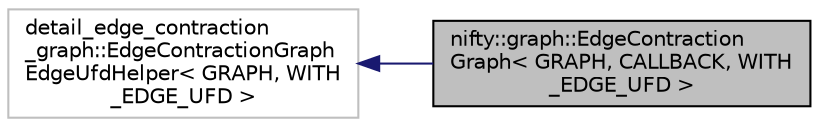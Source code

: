 digraph "nifty::graph::EdgeContractionGraph&lt; GRAPH, CALLBACK, WITH_EDGE_UFD &gt;"
{
  edge [fontname="Helvetica",fontsize="10",labelfontname="Helvetica",labelfontsize="10"];
  node [fontname="Helvetica",fontsize="10",shape=record];
  rankdir="LR";
  Node1 [label="nifty::graph::EdgeContraction\lGraph\< GRAPH, CALLBACK, WITH\l_EDGE_UFD \>",height=0.2,width=0.4,color="black", fillcolor="grey75", style="filled", fontcolor="black"];
  Node2 -> Node1 [dir="back",color="midnightblue",fontsize="10",style="solid",fontname="Helvetica"];
  Node2 [label="detail_edge_contraction\l_graph::EdgeContractionGraph\lEdgeUfdHelper\< GRAPH, WITH\l_EDGE_UFD \>",height=0.2,width=0.4,color="grey75", fillcolor="white", style="filled"];
}
